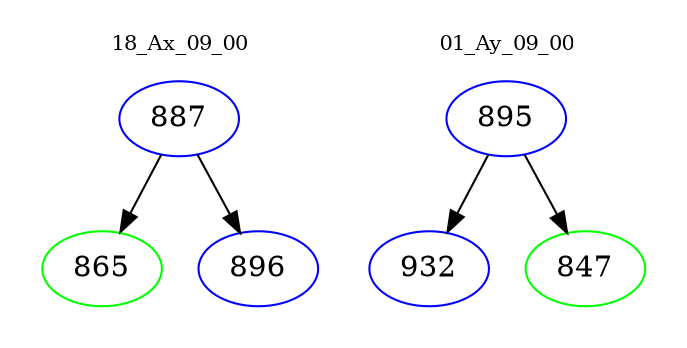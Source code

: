 digraph{
subgraph cluster_0 {
color = white
label = "18_Ax_09_00";
fontsize=10;
T0_887 [label="887", color="blue"]
T0_887 -> T0_865 [color="black"]
T0_865 [label="865", color="green"]
T0_887 -> T0_896 [color="black"]
T0_896 [label="896", color="blue"]
}
subgraph cluster_1 {
color = white
label = "01_Ay_09_00";
fontsize=10;
T1_895 [label="895", color="blue"]
T1_895 -> T1_932 [color="black"]
T1_932 [label="932", color="blue"]
T1_895 -> T1_847 [color="black"]
T1_847 [label="847", color="green"]
}
}
